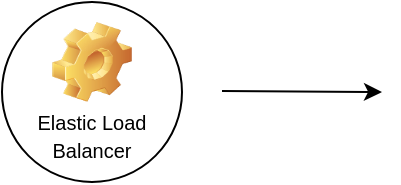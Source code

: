 <mxfile version="20.0.4" type="device"><diagram id="I7clwZw-cBYgfVyovLj8" name="Page-1"><mxGraphModel dx="868" dy="450" grid="1" gridSize="10" guides="1" tooltips="1" connect="1" arrows="1" fold="1" page="1" pageScale="1" pageWidth="850" pageHeight="1100" math="0" shadow="0"><root><mxCell id="0"/><mxCell id="1" parent="0"/><mxCell id="aYNTdJz_egQ_5Fk2U89Y-1" value="&lt;div style=&quot;&quot;&gt;&lt;span style=&quot;font-size: 10px; background-color: initial;&quot;&gt;&lt;br&gt;&lt;/span&gt;&lt;/div&gt;&lt;div style=&quot;&quot;&gt;&lt;span style=&quot;font-size: 10px; background-color: initial;&quot;&gt;&lt;br&gt;&lt;/span&gt;&lt;/div&gt;&lt;div style=&quot;&quot;&gt;&lt;span style=&quot;font-size: 10px; background-color: initial;&quot;&gt;&lt;br&gt;&lt;/span&gt;&lt;/div&gt;&lt;div style=&quot;&quot;&gt;&lt;span style=&quot;font-size: 10px; background-color: initial;&quot;&gt;Elastic Load Balancer&lt;/span&gt;&lt;/div&gt;" style="ellipse;whiteSpace=wrap;html=1;aspect=fixed;align=center;" parent="1" vertex="1"><mxGeometry x="310" y="180" width="90" height="90" as="geometry"/></mxCell><mxCell id="aYNTdJz_egQ_5Fk2U89Y-5" value="" style="endArrow=classic;html=1;rounded=0;fontSize=10;" parent="1" edge="1"><mxGeometry width="50" height="50" relative="1" as="geometry"><mxPoint x="420" y="224.5" as="sourcePoint"/><mxPoint x="500" y="225" as="targetPoint"/></mxGeometry></mxCell><mxCell id="aYNTdJz_egQ_5Fk2U89Y-10" value="" style="shape=image;html=1;verticalLabelPosition=bottom;verticalAlign=top;imageAspect=0;image=img/clipart/Gear_128x128.png;fontSize=10;" parent="1" vertex="1"><mxGeometry x="335" y="190" width="40" height="40" as="geometry"/></mxCell></root></mxGraphModel></diagram></mxfile>